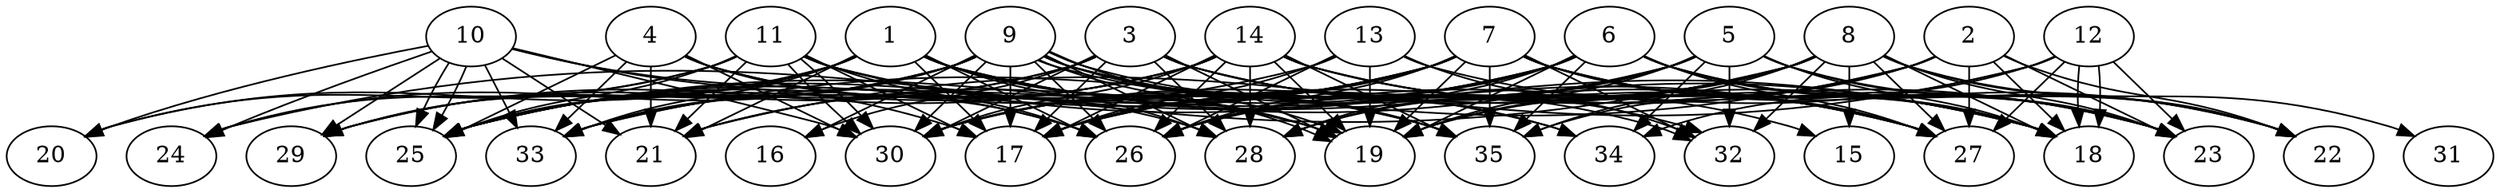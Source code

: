 // DAG automatically generated by daggen at Thu Oct  3 14:05:37 2019
// ./daggen --dot -n 35 --ccr 0.4 --fat 0.9 --regular 0.5 --density 0.9 --mindata 5242880 --maxdata 52428800 
digraph G {
  1 [size="115668480", alpha="0.07", expect_size="46267392"] 
  1 -> 17 [size ="46267392"]
  1 -> 18 [size ="46267392"]
  1 -> 19 [size ="46267392"]
  1 -> 20 [size ="46267392"]
  1 -> 21 [size ="46267392"]
  1 -> 25 [size ="46267392"]
  1 -> 26 [size ="46267392"]
  1 -> 27 [size ="46267392"]
  1 -> 28 [size ="46267392"]
  1 -> 29 [size ="46267392"]
  1 -> 33 [size ="46267392"]
  1 -> 35 [size ="46267392"]
  2 [size="70512640", alpha="0.19", expect_size="28205056"] 
  2 -> 17 [size ="28205056"]
  2 -> 18 [size ="28205056"]
  2 -> 19 [size ="28205056"]
  2 -> 22 [size ="28205056"]
  2 -> 23 [size ="28205056"]
  2 -> 27 [size ="28205056"]
  2 -> 33 [size ="28205056"]
  2 -> 35 [size ="28205056"]
  3 [size="45747200", alpha="0.02", expect_size="18298880"] 
  3 -> 15 [size ="18298880"]
  3 -> 16 [size ="18298880"]
  3 -> 17 [size ="18298880"]
  3 -> 18 [size ="18298880"]
  3 -> 19 [size ="18298880"]
  3 -> 25 [size ="18298880"]
  3 -> 27 [size ="18298880"]
  3 -> 28 [size ="18298880"]
  3 -> 29 [size ="18298880"]
  3 -> 30 [size ="18298880"]
  4 [size="69562880", alpha="0.16", expect_size="27825152"] 
  4 -> 19 [size ="27825152"]
  4 -> 21 [size ="27825152"]
  4 -> 25 [size ="27825152"]
  4 -> 26 [size ="27825152"]
  4 -> 28 [size ="27825152"]
  4 -> 30 [size ="27825152"]
  4 -> 33 [size ="27825152"]
  5 [size="69749760", alpha="0.20", expect_size="27899904"] 
  5 -> 18 [size ="27899904"]
  5 -> 19 [size ="27899904"]
  5 -> 22 [size ="27899904"]
  5 -> 23 [size ="27899904"]
  5 -> 25 [size ="27899904"]
  5 -> 26 [size ="27899904"]
  5 -> 28 [size ="27899904"]
  5 -> 30 [size ="27899904"]
  5 -> 32 [size ="27899904"]
  5 -> 34 [size ="27899904"]
  6 [size="109972480", alpha="0.01", expect_size="43988992"] 
  6 -> 18 [size ="43988992"]
  6 -> 19 [size ="43988992"]
  6 -> 21 [size ="43988992"]
  6 -> 22 [size ="43988992"]
  6 -> 23 [size ="43988992"]
  6 -> 25 [size ="43988992"]
  6 -> 26 [size ="43988992"]
  6 -> 27 [size ="43988992"]
  6 -> 28 [size ="43988992"]
  6 -> 30 [size ="43988992"]
  6 -> 35 [size ="43988992"]
  7 [size="69824000", alpha="0.07", expect_size="27929600"] 
  7 -> 17 [size ="27929600"]
  7 -> 18 [size ="27929600"]
  7 -> 19 [size ="27929600"]
  7 -> 21 [size ="27929600"]
  7 -> 22 [size ="27929600"]
  7 -> 23 [size ="27929600"]
  7 -> 25 [size ="27929600"]
  7 -> 26 [size ="27929600"]
  7 -> 27 [size ="27929600"]
  7 -> 30 [size ="27929600"]
  7 -> 32 [size ="27929600"]
  7 -> 33 [size ="27929600"]
  7 -> 35 [size ="27929600"]
  8 [size="25589760", alpha="0.06", expect_size="10235904"] 
  8 -> 15 [size ="10235904"]
  8 -> 17 [size ="10235904"]
  8 -> 18 [size ="10235904"]
  8 -> 19 [size ="10235904"]
  8 -> 22 [size ="10235904"]
  8 -> 23 [size ="10235904"]
  8 -> 24 [size ="10235904"]
  8 -> 26 [size ="10235904"]
  8 -> 27 [size ="10235904"]
  8 -> 28 [size ="10235904"]
  8 -> 30 [size ="10235904"]
  8 -> 31 [size ="10235904"]
  8 -> 32 [size ="10235904"]
  8 -> 35 [size ="10235904"]
  9 [size="117959680", alpha="0.16", expect_size="47183872"] 
  9 -> 16 [size ="47183872"]
  9 -> 17 [size ="47183872"]
  9 -> 19 [size ="47183872"]
  9 -> 19 [size ="47183872"]
  9 -> 24 [size ="47183872"]
  9 -> 25 [size ="47183872"]
  9 -> 26 [size ="47183872"]
  9 -> 27 [size ="47183872"]
  9 -> 28 [size ="47183872"]
  9 -> 29 [size ="47183872"]
  9 -> 30 [size ="47183872"]
  9 -> 32 [size ="47183872"]
  9 -> 32 [size ="47183872"]
  9 -> 33 [size ="47183872"]
  9 -> 34 [size ="47183872"]
  9 -> 35 [size ="47183872"]
  10 [size="48593920", alpha="0.18", expect_size="19437568"] 
  10 -> 17 [size ="19437568"]
  10 -> 20 [size ="19437568"]
  10 -> 21 [size ="19437568"]
  10 -> 24 [size ="19437568"]
  10 -> 25 [size ="19437568"]
  10 -> 25 [size ="19437568"]
  10 -> 26 [size ="19437568"]
  10 -> 29 [size ="19437568"]
  10 -> 30 [size ="19437568"]
  10 -> 33 [size ="19437568"]
  11 [size="41423360", alpha="0.10", expect_size="16569344"] 
  11 -> 17 [size ="16569344"]
  11 -> 18 [size ="16569344"]
  11 -> 20 [size ="16569344"]
  11 -> 21 [size ="16569344"]
  11 -> 24 [size ="16569344"]
  11 -> 25 [size ="16569344"]
  11 -> 26 [size ="16569344"]
  11 -> 30 [size ="16569344"]
  11 -> 30 [size ="16569344"]
  11 -> 34 [size ="16569344"]
  11 -> 35 [size ="16569344"]
  12 [size="81159680", alpha="0.01", expect_size="32463872"] 
  12 -> 18 [size ="32463872"]
  12 -> 18 [size ="32463872"]
  12 -> 21 [size ="32463872"]
  12 -> 23 [size ="32463872"]
  12 -> 26 [size ="32463872"]
  12 -> 27 [size ="32463872"]
  12 -> 34 [size ="32463872"]
  13 [size="72842240", alpha="0.08", expect_size="29136896"] 
  13 -> 17 [size ="29136896"]
  13 -> 19 [size ="29136896"]
  13 -> 23 [size ="29136896"]
  13 -> 25 [size ="29136896"]
  13 -> 26 [size ="29136896"]
  13 -> 32 [size ="29136896"]
  14 [size="85629440", alpha="0.03", expect_size="34251776"] 
  14 -> 17 [size ="34251776"]
  14 -> 18 [size ="34251776"]
  14 -> 19 [size ="34251776"]
  14 -> 23 [size ="34251776"]
  14 -> 25 [size ="34251776"]
  14 -> 26 [size ="34251776"]
  14 -> 27 [size ="34251776"]
  14 -> 28 [size ="34251776"]
  14 -> 29 [size ="34251776"]
  14 -> 30 [size ="34251776"]
  14 -> 33 [size ="34251776"]
  14 -> 35 [size ="34251776"]
  15 [size="64360960", alpha="0.08", expect_size="25744384"] 
  16 [size="63715840", alpha="0.03", expect_size="25486336"] 
  17 [size="69283840", alpha="0.00", expect_size="27713536"] 
  18 [size="107791360", alpha="0.11", expect_size="43116544"] 
  19 [size="23280640", alpha="0.08", expect_size="9312256"] 
  20 [size="119372800", alpha="0.12", expect_size="47749120"] 
  21 [size="109376000", alpha="0.14", expect_size="43750400"] 
  22 [size="51635200", alpha="0.05", expect_size="20654080"] 
  23 [size="60116480", alpha="0.02", expect_size="24046592"] 
  24 [size="107752960", alpha="0.08", expect_size="43101184"] 
  25 [size="126031360", alpha="0.04", expect_size="50412544"] 
  26 [size="52561920", alpha="0.16", expect_size="21024768"] 
  27 [size="72944640", alpha="0.18", expect_size="29177856"] 
  28 [size="75673600", alpha="0.03", expect_size="30269440"] 
  29 [size="23869440", alpha="0.04", expect_size="9547776"] 
  30 [size="71009280", alpha="0.12", expect_size="28403712"] 
  31 [size="24586240", alpha="0.05", expect_size="9834496"] 
  32 [size="105131520", alpha="0.09", expect_size="42052608"] 
  33 [size="16156160", alpha="0.04", expect_size="6462464"] 
  34 [size="26232320", alpha="0.10", expect_size="10492928"] 
  35 [size="73853440", alpha="0.06", expect_size="29541376"] 
}
